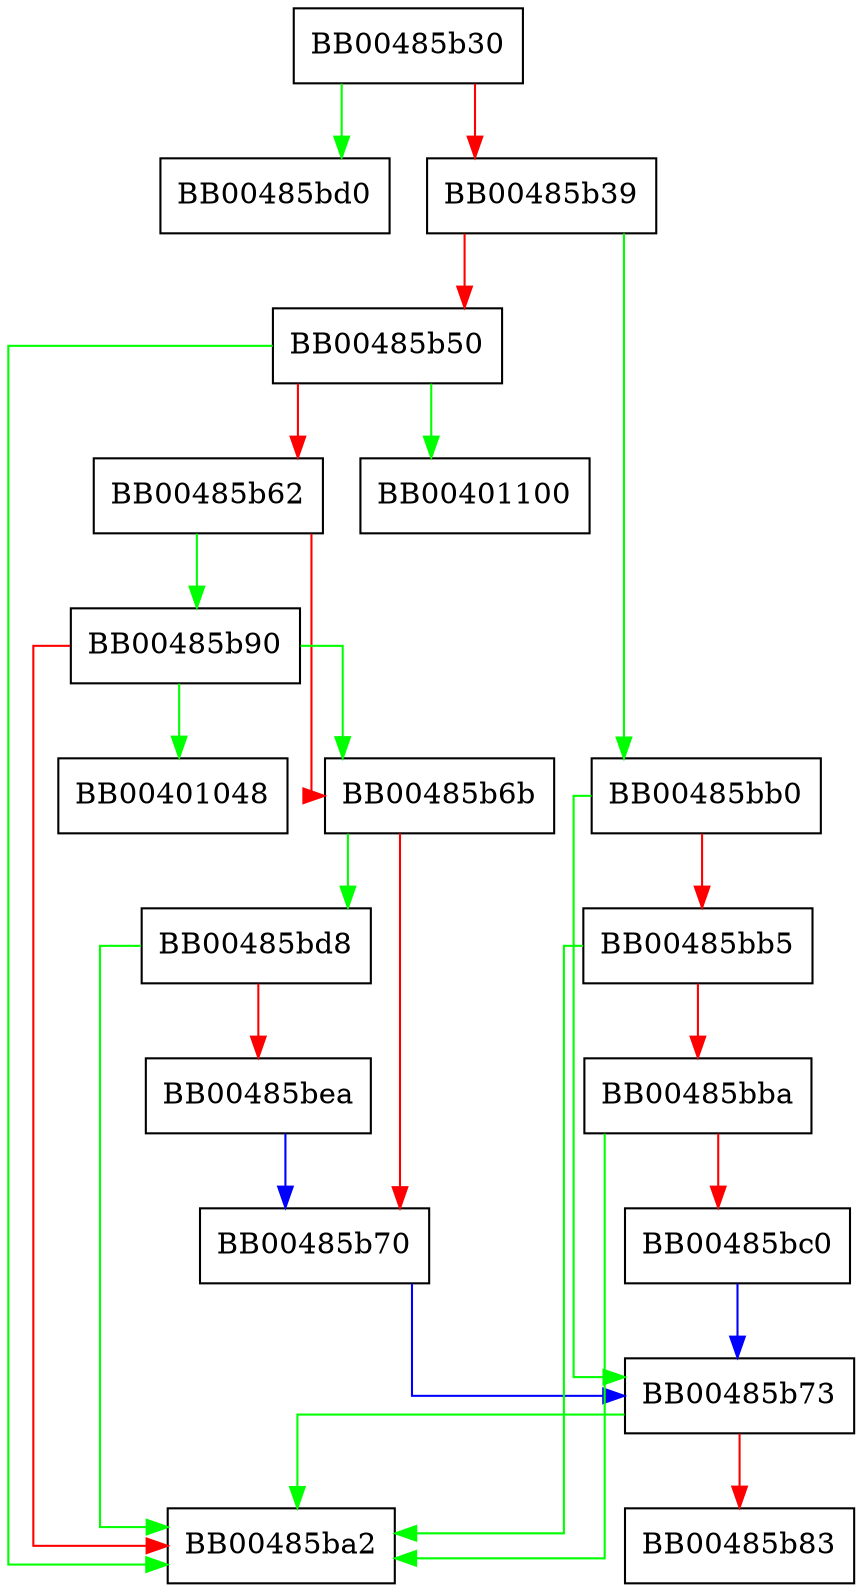 digraph SSL_CONF_cmd_value_type {
  node [shape="box"];
  graph [splines=ortho];
  BB00485b30 -> BB00485bd0 [color="green"];
  BB00485b30 -> BB00485b39 [color="red"];
  BB00485b39 -> BB00485bb0 [color="green"];
  BB00485b39 -> BB00485b50 [color="red"];
  BB00485b50 -> BB00401100 [color="green"];
  BB00485b50 -> BB00485ba2 [color="green"];
  BB00485b50 -> BB00485b62 [color="red"];
  BB00485b62 -> BB00485b90 [color="green"];
  BB00485b62 -> BB00485b6b [color="red"];
  BB00485b6b -> BB00485bd8 [color="green"];
  BB00485b6b -> BB00485b70 [color="red"];
  BB00485b70 -> BB00485b73 [color="blue"];
  BB00485b73 -> BB00485ba2 [color="green"];
  BB00485b73 -> BB00485b83 [color="red"];
  BB00485b90 -> BB00401048 [color="green"];
  BB00485b90 -> BB00485b6b [color="green"];
  BB00485b90 -> BB00485ba2 [color="red"];
  BB00485bb0 -> BB00485b73 [color="green"];
  BB00485bb0 -> BB00485bb5 [color="red"];
  BB00485bb5 -> BB00485ba2 [color="green"];
  BB00485bb5 -> BB00485bba [color="red"];
  BB00485bba -> BB00485ba2 [color="green"];
  BB00485bba -> BB00485bc0 [color="red"];
  BB00485bc0 -> BB00485b73 [color="blue"];
  BB00485bd8 -> BB00485ba2 [color="green"];
  BB00485bd8 -> BB00485bea [color="red"];
  BB00485bea -> BB00485b70 [color="blue"];
}